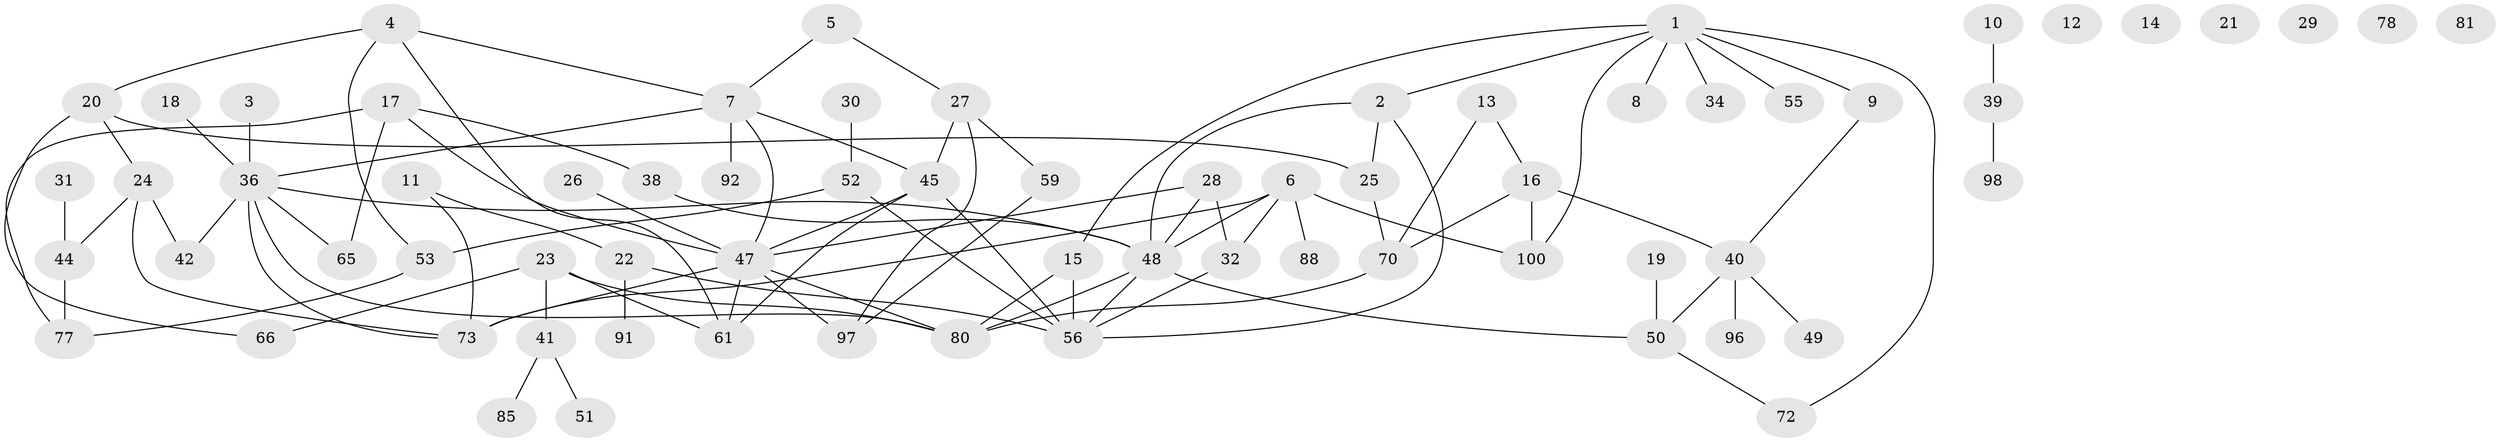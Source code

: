 // original degree distribution, {3: 0.2549019607843137, 4: 0.12745098039215685, 1: 0.2549019607843137, 7: 0.029411764705882353, 2: 0.21568627450980393, 0: 0.049019607843137254, 5: 0.049019607843137254, 6: 0.00980392156862745, 8: 0.00980392156862745}
// Generated by graph-tools (version 1.1) at 2025/41/03/06/25 10:41:19]
// undirected, 69 vertices, 96 edges
graph export_dot {
graph [start="1"]
  node [color=gray90,style=filled];
  1 [super="+54"];
  2;
  3;
  4 [super="+69"];
  5 [super="+63"];
  6 [super="+79"];
  7 [super="+60"];
  8;
  9 [super="+71"];
  10;
  11;
  12;
  13;
  14 [super="+68"];
  15 [super="+35"];
  16;
  17 [super="+99"];
  18;
  19;
  20 [super="+93"];
  21;
  22 [super="+64"];
  23 [super="+37"];
  24 [super="+76"];
  25 [super="+95"];
  26 [super="+33"];
  27 [super="+84"];
  28;
  29;
  30;
  31;
  32 [super="+46"];
  34;
  36 [super="+89"];
  38;
  39 [super="+67"];
  40 [super="+43"];
  41 [super="+90"];
  42;
  44 [super="+58"];
  45 [super="+82"];
  47 [super="+94"];
  48 [super="+57"];
  49;
  50 [super="+101"];
  51;
  52 [super="+62"];
  53;
  55;
  56 [super="+75"];
  59 [super="+86"];
  61;
  65;
  66 [super="+87"];
  70 [super="+102"];
  72;
  73 [super="+74"];
  77;
  78;
  80 [super="+83"];
  81;
  85;
  88;
  91;
  92;
  96;
  97;
  98;
  100;
  1 -- 55;
  1 -- 72;
  1 -- 2;
  1 -- 34;
  1 -- 100;
  1 -- 8;
  1 -- 9;
  1 -- 15;
  2 -- 56;
  2 -- 48;
  2 -- 25;
  3 -- 36;
  4 -- 61;
  4 -- 53;
  4 -- 7;
  4 -- 20;
  5 -- 7;
  5 -- 27;
  6 -- 48;
  6 -- 73;
  6 -- 88;
  6 -- 100;
  6 -- 32;
  7 -- 45;
  7 -- 92;
  7 -- 36 [weight=2];
  7 -- 47;
  9 -- 40;
  10 -- 39;
  11 -- 22;
  11 -- 73;
  13 -- 16;
  13 -- 70;
  15 -- 80;
  15 -- 56;
  16 -- 70;
  16 -- 100;
  16 -- 40;
  17 -- 65;
  17 -- 38;
  17 -- 77;
  17 -- 47;
  18 -- 36;
  19 -- 50;
  20 -- 66;
  20 -- 24;
  20 -- 25;
  22 -- 91;
  22 -- 56;
  23 -- 41;
  23 -- 66;
  23 -- 61;
  23 -- 80;
  24 -- 42;
  24 -- 44;
  24 -- 73;
  25 -- 70;
  26 -- 47;
  27 -- 59;
  27 -- 97;
  27 -- 45;
  28 -- 32;
  28 -- 47;
  28 -- 48;
  30 -- 52;
  31 -- 44;
  32 -- 56;
  36 -- 42;
  36 -- 48;
  36 -- 73;
  36 -- 65;
  36 -- 80;
  38 -- 48;
  39 -- 98;
  40 -- 49;
  40 -- 96;
  40 -- 50;
  41 -- 51;
  41 -- 85;
  44 -- 77;
  45 -- 61;
  45 -- 56;
  45 -- 47;
  47 -- 73;
  47 -- 80;
  47 -- 97;
  47 -- 61;
  48 -- 50;
  48 -- 56;
  48 -- 80;
  50 -- 72;
  52 -- 53;
  52 -- 56;
  53 -- 77;
  59 -- 97;
  70 -- 80;
}
